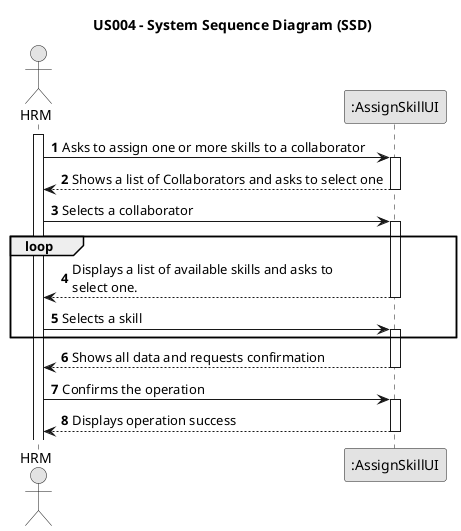 @startuml
skinparam monochrome true
skinparam packageStyle rectangle
skinparam shadowing false

title US004 - System Sequence Diagram (SSD)

autonumber

actor "HRM" as Employee
participant ":AssignSkillUI" as System

activate Employee

    Employee -> System : Asks to assign one or more skills to a collaborator
    activate System

        System --> Employee : Shows a list of Collaborators and asks to select one
    deactivate System

    Employee -> System : Selects a collaborator

    loop

    activate System

        System --> Employee : Displays a list of available skills and asks to \nselect one.
    deactivate System

    Employee -> System : Selects a skill


    activate System
    end

        System --> Employee : Shows all data and requests confirmation
    deactivate System

    Employee -> System : Confirms the operation
    activate System

        System --> Employee : Displays operation success
    deactivate System

@enduml